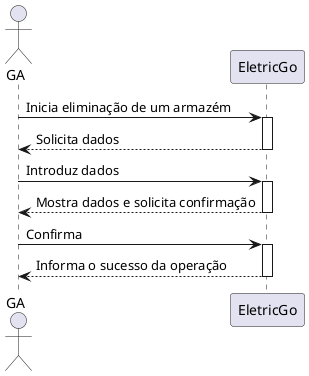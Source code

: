 @startuml
actor GA
GA -> EletricGo: Inicia eliminação de um armazém
activate EletricGo
EletricGo --> GA : Solicita dados
deactivate

GA -> EletricGo: Introduz dados
activate EletricGo
EletricGo --> GA : Mostra dados e solicita confirmação
deactivate

GA -> EletricGo: Confirma
activate EletricGo
EletricGo --> GA : Informa o sucesso da operação
deactivate EletricGo
@enduml